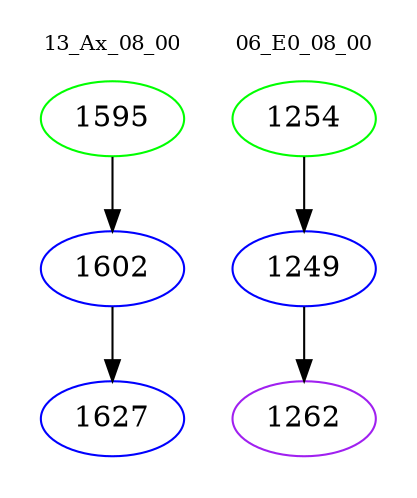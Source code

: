 digraph{
subgraph cluster_0 {
color = white
label = "13_Ax_08_00";
fontsize=10;
T0_1595 [label="1595", color="green"]
T0_1595 -> T0_1602 [color="black"]
T0_1602 [label="1602", color="blue"]
T0_1602 -> T0_1627 [color="black"]
T0_1627 [label="1627", color="blue"]
}
subgraph cluster_1 {
color = white
label = "06_E0_08_00";
fontsize=10;
T1_1254 [label="1254", color="green"]
T1_1254 -> T1_1249 [color="black"]
T1_1249 [label="1249", color="blue"]
T1_1249 -> T1_1262 [color="black"]
T1_1262 [label="1262", color="purple"]
}
}
